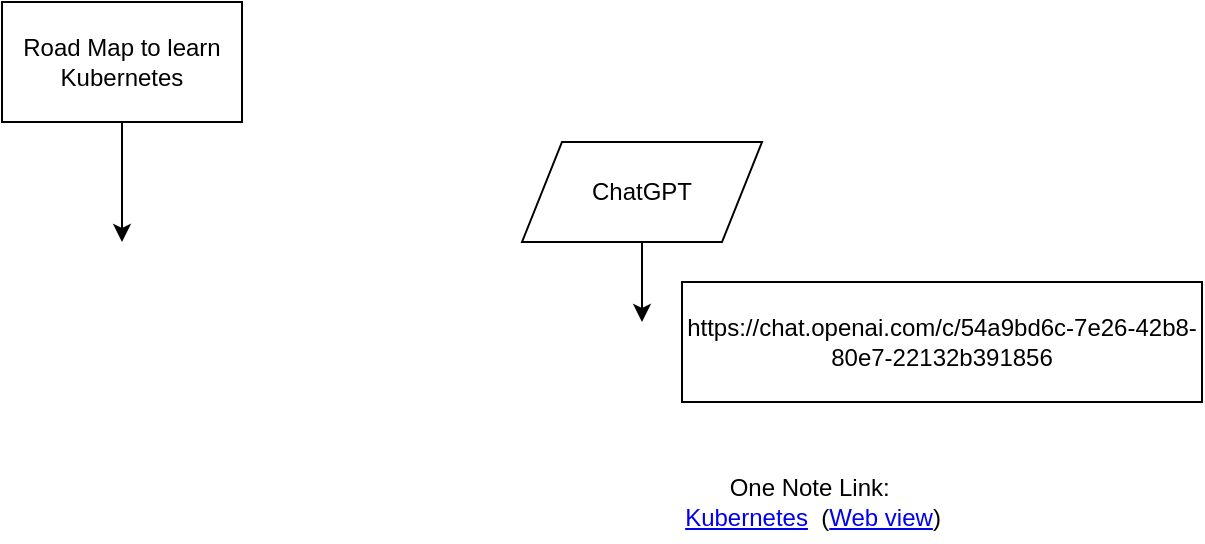 <mxfile>
    <diagram id="08lXsLxOOpDva69_ODgN" name="Page-1">
        <mxGraphModel dx="710" dy="253" grid="1" gridSize="10" guides="1" tooltips="1" connect="1" arrows="1" fold="1" page="1" pageScale="1" pageWidth="827" pageHeight="1169" math="0" shadow="0">
            <root>
                <mxCell id="0"/>
                <mxCell id="1" parent="0"/>
                <mxCell id="3" style="edgeStyle=none;html=1;" edge="1" parent="1" source="2">
                    <mxGeometry relative="1" as="geometry">
                        <mxPoint x="240" y="250" as="targetPoint"/>
                    </mxGeometry>
                </mxCell>
                <mxCell id="2" value="Road Map to learn Kubernetes" style="whiteSpace=wrap;html=1;" vertex="1" parent="1">
                    <mxGeometry x="180" y="130" width="120" height="60" as="geometry"/>
                </mxCell>
                <mxCell id="5" style="edgeStyle=none;html=1;" edge="1" parent="1" source="4">
                    <mxGeometry relative="1" as="geometry">
                        <mxPoint x="500" y="290" as="targetPoint"/>
                    </mxGeometry>
                </mxCell>
                <mxCell id="4" value="ChatGPT" style="shape=parallelogram;perimeter=parallelogramPerimeter;whiteSpace=wrap;html=1;fixedSize=1;" vertex="1" parent="1">
                    <mxGeometry x="440" y="200" width="120" height="50" as="geometry"/>
                </mxCell>
                <mxCell id="6" value="https://chat.openai.com/c/54a9bd6c-7e26-42b8-80e7-22132b391856" style="whiteSpace=wrap;html=1;" vertex="1" parent="1">
                    <mxGeometry x="520" y="270" width="260" height="60" as="geometry"/>
                </mxCell>
                <mxCell id="8" value="One Note Link:&amp;nbsp;&lt;br&gt;&lt;a href=&quot;onenote:https://d.docs.live.net/5558b12999e7636d/Documents/Learning%20Tools/DEVOPS/Kubernetes.one#section-id={8E3EFD13-5DD5-4EAD-9497-39535AD5C93C}&amp;amp;end&quot;&gt;Kubernetes&lt;/a&gt;&amp;nbsp; (&lt;a href=&quot;https://onedrive.live.com/view.aspx?resid=5558B12999E7636D%212409&amp;amp;id=documents&amp;amp;wd=target%28DEVOPS%2FKubernetes.one%7C8E3EFD13-5DD5-4EAD-9497-39535AD5C93C%2F%29&quot;&gt;Web view&lt;/a&gt;)" style="text;html=1;align=center;verticalAlign=middle;resizable=0;points=[];autosize=1;strokeColor=none;fillColor=none;" vertex="1" parent="1">
                    <mxGeometry x="510" y="360" width="150" height="40" as="geometry"/>
                </mxCell>
            </root>
        </mxGraphModel>
    </diagram>
</mxfile>